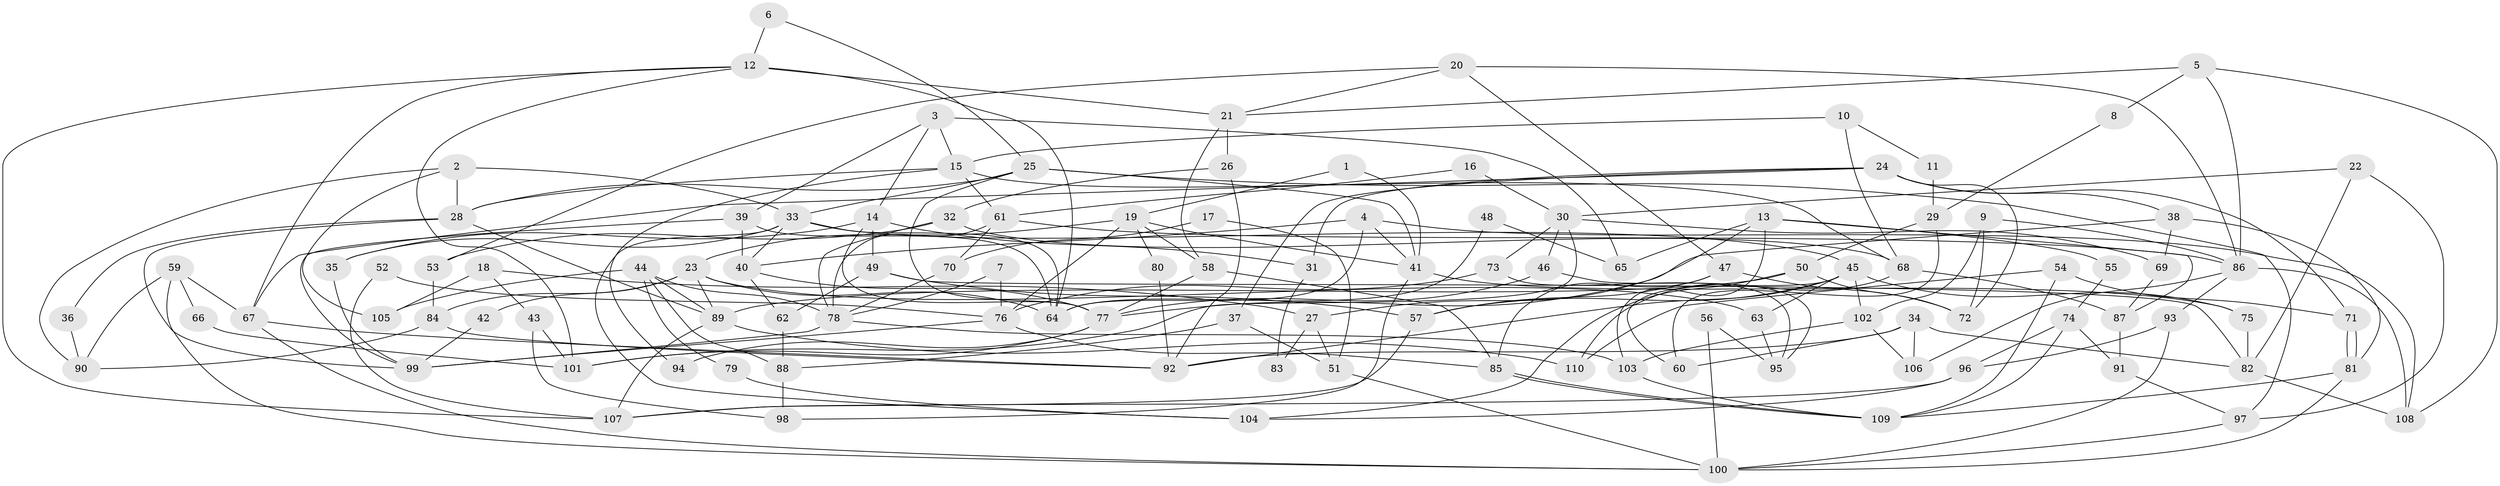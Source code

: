 // coarse degree distribution, {2: 0.11688311688311688, 5: 0.15584415584415584, 7: 0.03896103896103896, 8: 0.025974025974025976, 12: 0.012987012987012988, 3: 0.22077922077922077, 4: 0.2727272727272727, 6: 0.09090909090909091, 10: 0.025974025974025976, 16: 0.012987012987012988, 9: 0.012987012987012988, 13: 0.012987012987012988}
// Generated by graph-tools (version 1.1) at 2025/18/03/04/25 18:18:56]
// undirected, 110 vertices, 220 edges
graph export_dot {
graph [start="1"]
  node [color=gray90,style=filled];
  1;
  2;
  3;
  4;
  5;
  6;
  7;
  8;
  9;
  10;
  11;
  12;
  13;
  14;
  15;
  16;
  17;
  18;
  19;
  20;
  21;
  22;
  23;
  24;
  25;
  26;
  27;
  28;
  29;
  30;
  31;
  32;
  33;
  34;
  35;
  36;
  37;
  38;
  39;
  40;
  41;
  42;
  43;
  44;
  45;
  46;
  47;
  48;
  49;
  50;
  51;
  52;
  53;
  54;
  55;
  56;
  57;
  58;
  59;
  60;
  61;
  62;
  63;
  64;
  65;
  66;
  67;
  68;
  69;
  70;
  71;
  72;
  73;
  74;
  75;
  76;
  77;
  78;
  79;
  80;
  81;
  82;
  83;
  84;
  85;
  86;
  87;
  88;
  89;
  90;
  91;
  92;
  93;
  94;
  95;
  96;
  97;
  98;
  99;
  100;
  101;
  102;
  103;
  104;
  105;
  106;
  107;
  108;
  109;
  110;
  1 -- 19;
  1 -- 41;
  2 -- 28;
  2 -- 33;
  2 -- 90;
  2 -- 105;
  3 -- 14;
  3 -- 39;
  3 -- 15;
  3 -- 65;
  4 -- 64;
  4 -- 108;
  4 -- 40;
  4 -- 41;
  5 -- 108;
  5 -- 21;
  5 -- 8;
  5 -- 86;
  6 -- 25;
  6 -- 12;
  7 -- 78;
  7 -- 76;
  8 -- 29;
  9 -- 72;
  9 -- 86;
  9 -- 102;
  10 -- 68;
  10 -- 15;
  10 -- 11;
  11 -- 29;
  12 -- 67;
  12 -- 101;
  12 -- 21;
  12 -- 64;
  12 -- 107;
  13 -- 87;
  13 -- 103;
  13 -- 27;
  13 -- 55;
  13 -- 65;
  14 -- 49;
  14 -- 77;
  14 -- 31;
  14 -- 35;
  15 -- 61;
  15 -- 28;
  15 -- 68;
  15 -- 94;
  16 -- 30;
  16 -- 61;
  17 -- 70;
  17 -- 51;
  18 -- 105;
  18 -- 43;
  18 -- 27;
  19 -- 41;
  19 -- 76;
  19 -- 23;
  19 -- 58;
  19 -- 80;
  20 -- 21;
  20 -- 47;
  20 -- 53;
  20 -- 86;
  21 -- 26;
  21 -- 58;
  22 -- 82;
  22 -- 97;
  22 -- 30;
  23 -- 89;
  23 -- 42;
  23 -- 63;
  23 -- 64;
  23 -- 84;
  24 -- 71;
  24 -- 38;
  24 -- 31;
  24 -- 37;
  24 -- 67;
  24 -- 72;
  25 -- 33;
  25 -- 28;
  25 -- 41;
  25 -- 77;
  25 -- 97;
  26 -- 92;
  26 -- 32;
  27 -- 51;
  27 -- 83;
  28 -- 99;
  28 -- 36;
  28 -- 89;
  29 -- 60;
  29 -- 50;
  30 -- 73;
  30 -- 46;
  30 -- 69;
  30 -- 101;
  31 -- 83;
  32 -- 53;
  32 -- 78;
  32 -- 68;
  33 -- 64;
  33 -- 40;
  33 -- 35;
  33 -- 45;
  33 -- 104;
  34 -- 92;
  34 -- 82;
  34 -- 60;
  34 -- 106;
  35 -- 99;
  36 -- 90;
  37 -- 51;
  37 -- 88;
  38 -- 81;
  38 -- 77;
  38 -- 69;
  39 -- 40;
  39 -- 64;
  39 -- 99;
  40 -- 77;
  40 -- 62;
  41 -- 75;
  41 -- 98;
  42 -- 99;
  43 -- 98;
  43 -- 101;
  44 -- 89;
  44 -- 78;
  44 -- 79;
  44 -- 88;
  44 -- 105;
  45 -- 102;
  45 -- 57;
  45 -- 60;
  45 -- 63;
  45 -- 75;
  45 -- 92;
  46 -- 77;
  46 -- 95;
  47 -- 57;
  47 -- 85;
  47 -- 72;
  48 -- 64;
  48 -- 65;
  49 -- 62;
  49 -- 57;
  49 -- 82;
  50 -- 72;
  50 -- 104;
  50 -- 89;
  51 -- 100;
  52 -- 76;
  52 -- 107;
  53 -- 84;
  54 -- 109;
  54 -- 110;
  54 -- 71;
  55 -- 74;
  56 -- 95;
  56 -- 100;
  57 -- 107;
  58 -- 77;
  58 -- 85;
  59 -- 67;
  59 -- 90;
  59 -- 66;
  59 -- 100;
  61 -- 86;
  61 -- 78;
  61 -- 70;
  62 -- 88;
  63 -- 95;
  66 -- 101;
  67 -- 100;
  67 -- 92;
  68 -- 87;
  68 -- 110;
  69 -- 87;
  70 -- 78;
  71 -- 81;
  71 -- 81;
  73 -- 76;
  73 -- 95;
  74 -- 91;
  74 -- 96;
  74 -- 109;
  75 -- 82;
  76 -- 99;
  76 -- 85;
  77 -- 94;
  77 -- 101;
  78 -- 99;
  78 -- 103;
  79 -- 104;
  80 -- 92;
  81 -- 109;
  81 -- 100;
  82 -- 108;
  84 -- 92;
  84 -- 90;
  85 -- 109;
  85 -- 109;
  86 -- 93;
  86 -- 106;
  86 -- 108;
  87 -- 91;
  88 -- 98;
  89 -- 107;
  89 -- 110;
  91 -- 97;
  93 -- 100;
  93 -- 96;
  96 -- 107;
  96 -- 104;
  97 -- 100;
  102 -- 106;
  102 -- 103;
  103 -- 109;
}
